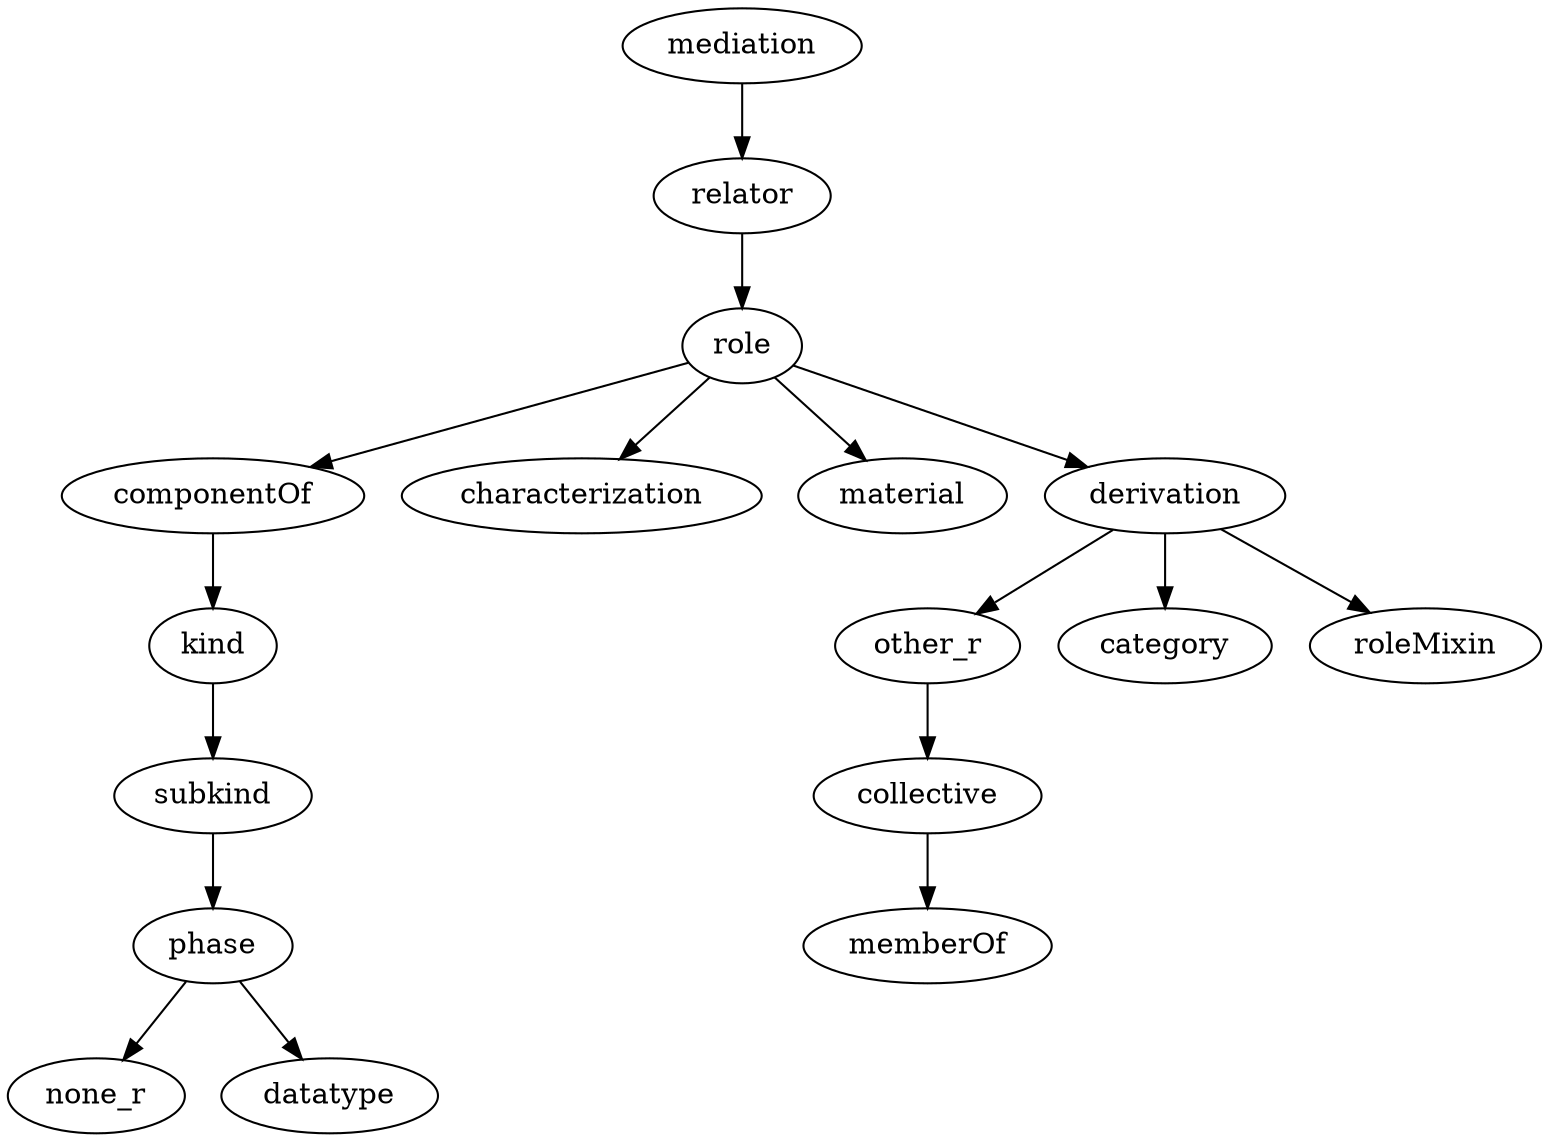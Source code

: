 strict digraph  {
mediation;
relator;
role;
componentOf;
characterization;
material;
derivation;
kind;
subkind;
phase;
none_r;
datatype;
other_r;
category;
roleMixin;
collective;
memberOf;
mediation -> relator;
relator -> role;
role -> componentOf;
role -> characterization;
role -> material;
role -> derivation;
componentOf -> kind;
derivation -> other_r;
derivation -> category;
derivation -> roleMixin;
kind -> subkind;
subkind -> phase;
phase -> none_r;
phase -> datatype;
other_r -> collective;
collective -> memberOf;
}
